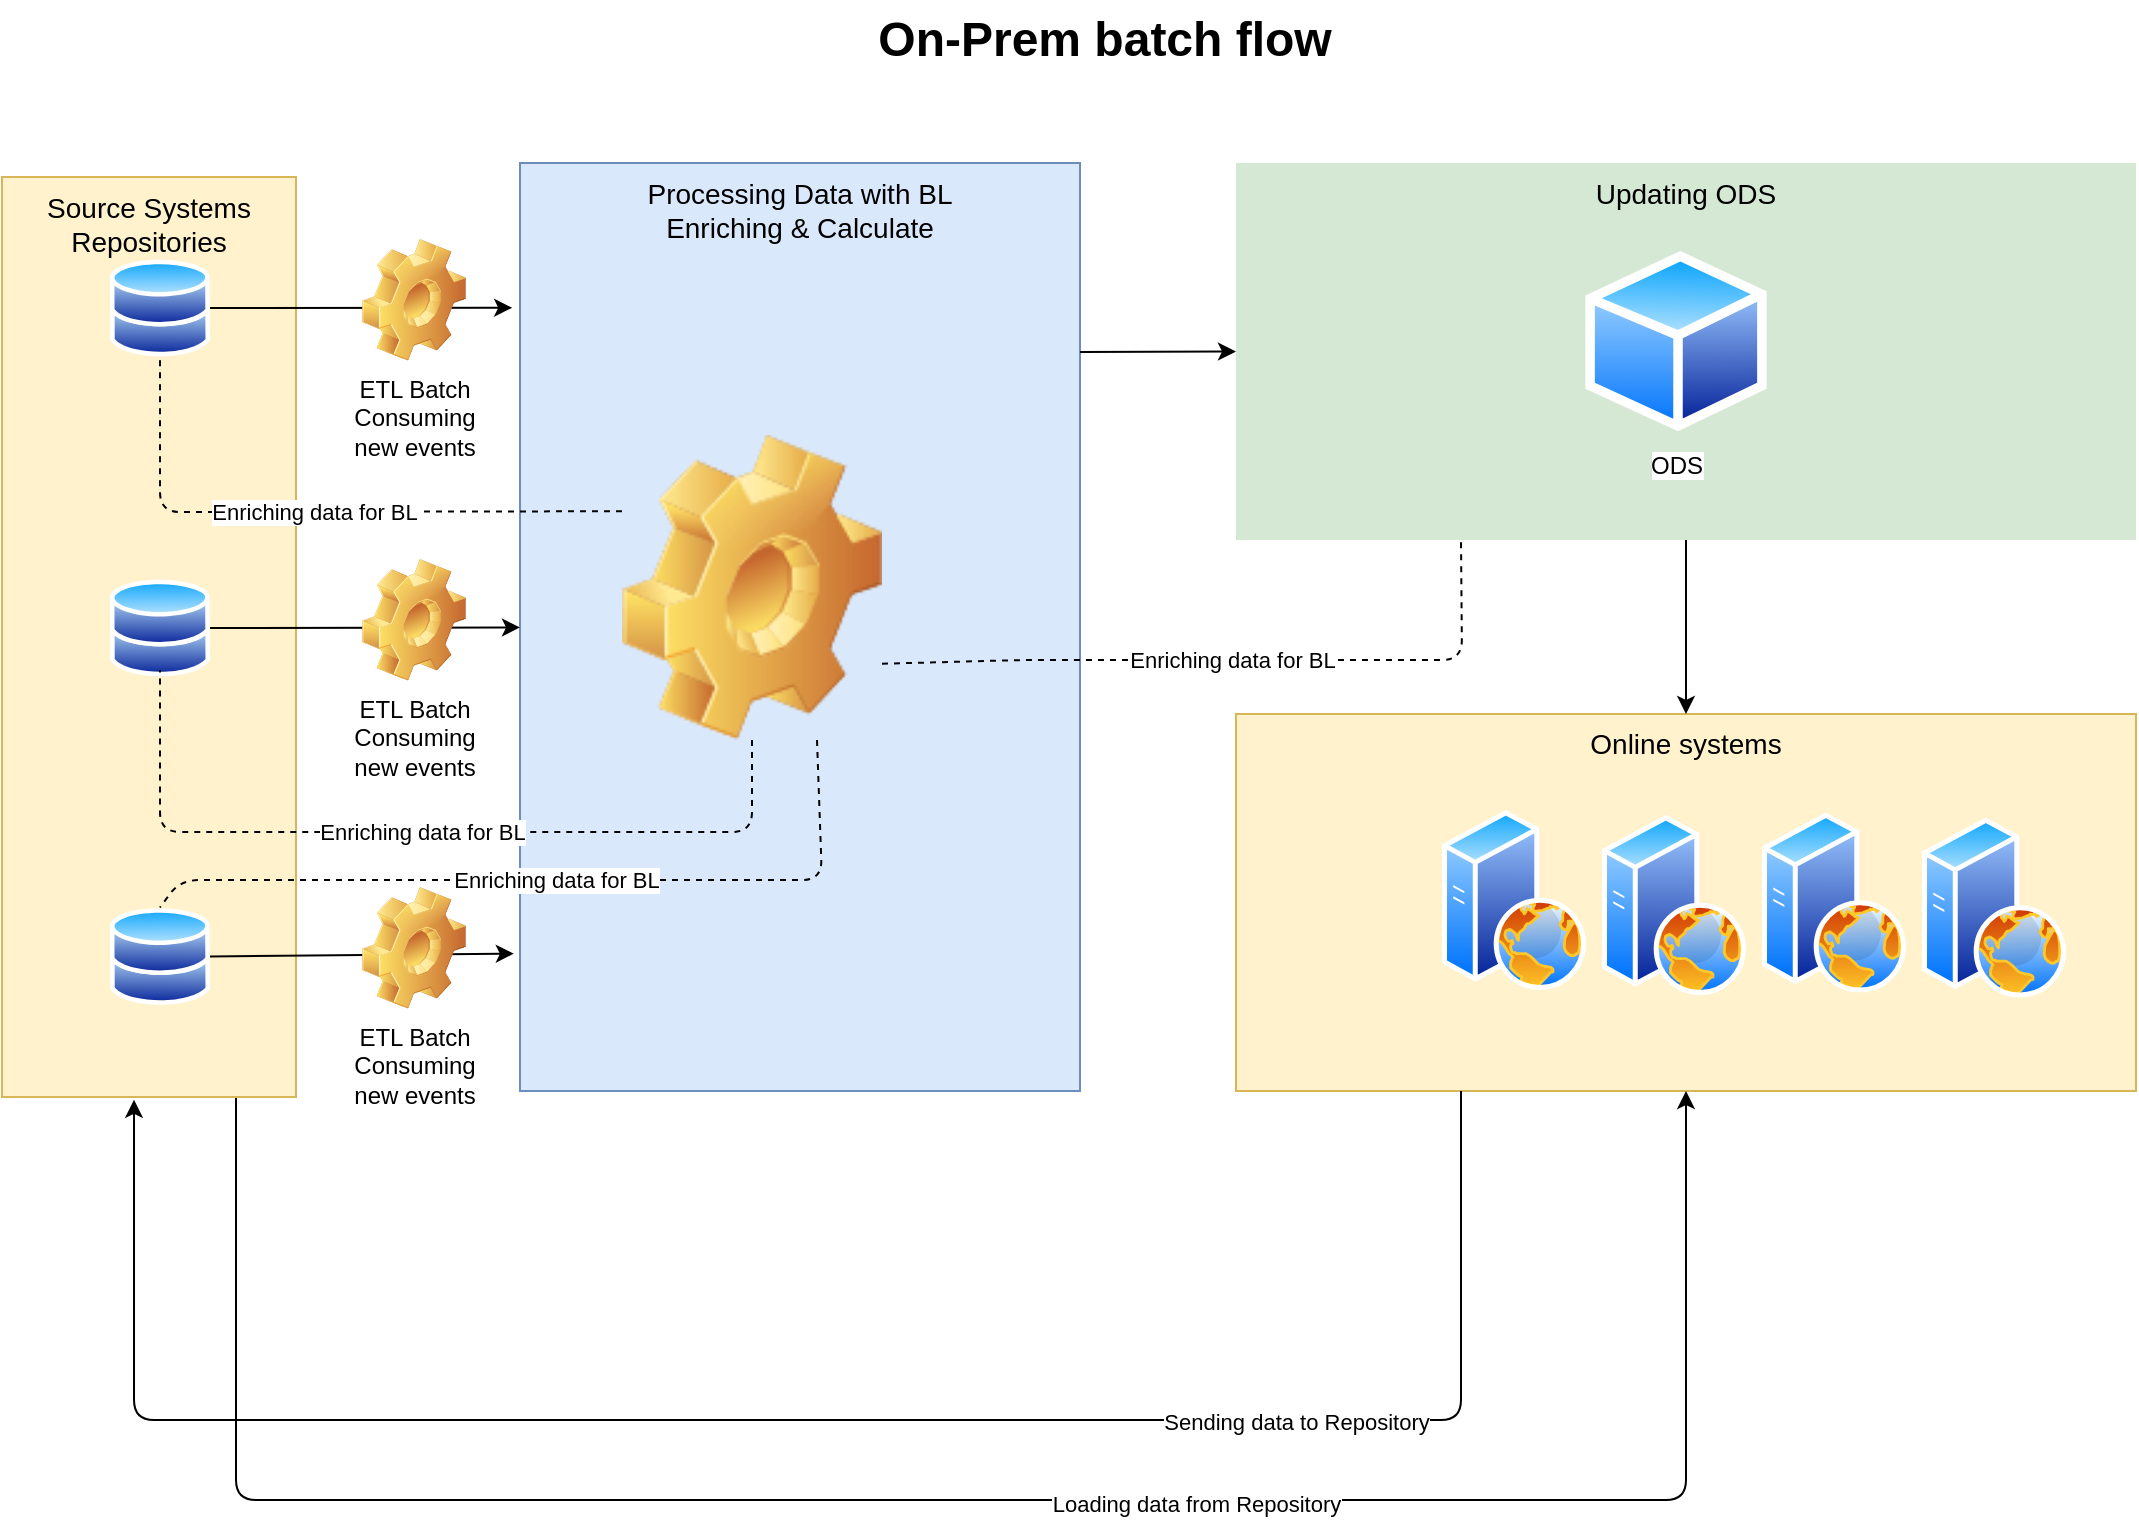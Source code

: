 <mxfile version="13.8.5" type="github">
  <diagram name="Page-1" id="e3a06f82-3646-2815-327d-82caf3d4e204">
    <mxGraphModel dx="1182" dy="732" grid="1" gridSize="10" guides="1" tooltips="1" connect="1" arrows="1" fold="1" page="1" pageScale="1.5" pageWidth="1169" pageHeight="826" background="none" math="0" shadow="0">
      <root>
        <mxCell id="0" style=";html=1;" />
        <mxCell id="1" style=";html=1;" parent="0" />
        <mxCell id="6a7d8f32e03d9370-60" value="Updating ODS" style="whiteSpace=wrap;html=1;fillColor=#d5e8d4;fontSize=14;strokeColor=none;verticalAlign=top;" parent="1" vertex="1">
          <mxGeometry x="657" y="141.5" width="450" height="188.5" as="geometry" />
        </mxCell>
        <mxCell id="6a7d8f32e03d9370-59" value="Processing Data with BL&lt;br&gt;Enriching &amp;amp; Calculate" style="whiteSpace=wrap;html=1;fillColor=#dae8fc;fontSize=14;strokeColor=#6c8ebf;verticalAlign=top;" parent="1" vertex="1">
          <mxGeometry x="299" y="141.5" width="280" height="464" as="geometry" />
        </mxCell>
        <mxCell id="6a7d8f32e03d9370-57" value="Source Systems&lt;br&gt;Repositories" style="whiteSpace=wrap;html=1;fillColor=#fff2cc;fontSize=14;strokeColor=#d6b656;verticalAlign=top;" parent="1" vertex="1">
          <mxGeometry x="40" y="148.5" width="147" height="460" as="geometry" />
        </mxCell>
        <mxCell id="6a7d8f32e03d9370-62" value="On-Prem batch flow" style="text;strokeColor=none;fillColor=none;html=1;fontSize=24;fontStyle=1;verticalAlign=middle;align=center;" parent="1" vertex="1">
          <mxGeometry x="160" y="60" width="861" height="40" as="geometry" />
        </mxCell>
        <mxCell id="v40ORNjY-woeDNZ2NIp7-6" value="" style="aspect=fixed;perimeter=ellipsePerimeter;html=1;align=center;shadow=0;dashed=0;spacingTop=3;image;image=img/lib/active_directory/databases.svg;" vertex="1" parent="1">
          <mxGeometry x="94" y="189.5" width="50" height="49" as="geometry" />
        </mxCell>
        <mxCell id="v40ORNjY-woeDNZ2NIp7-7" value="" style="aspect=fixed;perimeter=ellipsePerimeter;html=1;align=center;shadow=0;dashed=0;spacingTop=3;image;image=img/lib/active_directory/databases.svg;" vertex="1" parent="1">
          <mxGeometry x="94" y="349.5" width="50" height="49" as="geometry" />
        </mxCell>
        <mxCell id="v40ORNjY-woeDNZ2NIp7-8" value="" style="aspect=fixed;perimeter=ellipsePerimeter;html=1;align=center;shadow=0;dashed=0;spacingTop=3;image;image=img/lib/active_directory/databases.svg;" vertex="1" parent="1">
          <mxGeometry x="94" y="513.75" width="50" height="49" as="geometry" />
        </mxCell>
        <mxCell id="v40ORNjY-woeDNZ2NIp7-10" value="" style="shape=image;html=1;verticalLabelPosition=bottom;verticalAlign=top;imageAspect=1;aspect=fixed;image=img/clipart/Gear_128x128.png" vertex="1" parent="1">
          <mxGeometry x="350" y="277.5" width="130" height="152.5" as="geometry" />
        </mxCell>
        <mxCell id="v40ORNjY-woeDNZ2NIp7-11" value="" style="endArrow=none;dashed=1;html=1;entryX=0.5;entryY=1;entryDx=0;entryDy=0;exitX=0;exitY=0.25;exitDx=0;exitDy=0;" edge="1" parent="1" source="v40ORNjY-woeDNZ2NIp7-10" target="v40ORNjY-woeDNZ2NIp7-6">
          <mxGeometry width="50" height="50" relative="1" as="geometry">
            <mxPoint x="580" y="480" as="sourcePoint" />
            <mxPoint x="630" y="430" as="targetPoint" />
            <Array as="points">
              <mxPoint x="119" y="316" />
            </Array>
          </mxGeometry>
        </mxCell>
        <mxCell id="v40ORNjY-woeDNZ2NIp7-12" value="Enriching data for BL" style="edgeLabel;html=1;align=center;verticalAlign=middle;resizable=0;points=[];" vertex="1" connectable="0" parent="v40ORNjY-woeDNZ2NIp7-11">
          <mxGeometry x="-0.002" relative="1" as="geometry">
            <mxPoint as="offset" />
          </mxGeometry>
        </mxCell>
        <mxCell id="v40ORNjY-woeDNZ2NIp7-13" value="" style="endArrow=none;dashed=1;html=1;exitX=0.5;exitY=1;exitDx=0;exitDy=0;" edge="1" parent="1" source="v40ORNjY-woeDNZ2NIp7-10">
          <mxGeometry width="50" height="50" relative="1" as="geometry">
            <mxPoint x="350" y="475.625" as="sourcePoint" />
            <mxPoint x="119" y="395" as="targetPoint" />
            <Array as="points">
              <mxPoint x="415" y="476" />
              <mxPoint x="119" y="476" />
            </Array>
          </mxGeometry>
        </mxCell>
        <mxCell id="v40ORNjY-woeDNZ2NIp7-14" value="Enriching data for BL" style="edgeLabel;html=1;align=center;verticalAlign=middle;resizable=0;points=[];" vertex="1" connectable="0" parent="v40ORNjY-woeDNZ2NIp7-13">
          <mxGeometry x="-0.002" relative="1" as="geometry">
            <mxPoint as="offset" />
          </mxGeometry>
        </mxCell>
        <mxCell id="v40ORNjY-woeDNZ2NIp7-15" value="" style="endArrow=none;dashed=1;html=1;exitX=0.75;exitY=1;exitDx=0;exitDy=0;entryX=0.5;entryY=0;entryDx=0;entryDy=0;" edge="1" parent="1" source="v40ORNjY-woeDNZ2NIp7-10" target="v40ORNjY-woeDNZ2NIp7-8">
          <mxGeometry width="50" height="50" relative="1" as="geometry">
            <mxPoint x="425" y="544.75" as="sourcePoint" />
            <mxPoint x="129" y="520" as="targetPoint" />
            <Array as="points">
              <mxPoint x="450" y="500" />
              <mxPoint x="129" y="500" />
            </Array>
          </mxGeometry>
        </mxCell>
        <mxCell id="v40ORNjY-woeDNZ2NIp7-16" value="Enriching data for BL" style="edgeLabel;html=1;align=center;verticalAlign=middle;resizable=0;points=[];" vertex="1" connectable="0" parent="v40ORNjY-woeDNZ2NIp7-15">
          <mxGeometry x="-0.002" relative="1" as="geometry">
            <mxPoint as="offset" />
          </mxGeometry>
        </mxCell>
        <mxCell id="v40ORNjY-woeDNZ2NIp7-17" value="ODS" style="aspect=fixed;perimeter=ellipsePerimeter;html=1;align=center;shadow=0;dashed=0;spacingTop=3;image;image=img/lib/active_directory/generic_node.svg;" vertex="1" parent="1">
          <mxGeometry x="831" y="185.5" width="92" height="90.16" as="geometry" />
        </mxCell>
        <mxCell id="v40ORNjY-woeDNZ2NIp7-18" value="Online systems" style="whiteSpace=wrap;html=1;fillColor=#fff2cc;fontSize=14;strokeColor=#d6b656;verticalAlign=top;" vertex="1" parent="1">
          <mxGeometry x="657" y="417" width="450" height="188.5" as="geometry" />
        </mxCell>
        <mxCell id="v40ORNjY-woeDNZ2NIp7-19" value="" style="edgeStyle=segmentEdgeStyle;endArrow=classic;html=1;exitX=0.5;exitY=1;exitDx=0;exitDy=0;entryX=0.5;entryY=0;entryDx=0;entryDy=0;" edge="1" parent="1" source="6a7d8f32e03d9370-60" target="v40ORNjY-woeDNZ2NIp7-18">
          <mxGeometry width="50" height="50" relative="1" as="geometry">
            <mxPoint x="560" y="480" as="sourcePoint" />
            <mxPoint x="610" y="430" as="targetPoint" />
          </mxGeometry>
        </mxCell>
        <mxCell id="v40ORNjY-woeDNZ2NIp7-20" value="" style="aspect=fixed;perimeter=ellipsePerimeter;html=1;align=center;shadow=0;dashed=0;spacingTop=3;image;image=img/lib/active_directory/web_server.svg;" vertex="1" parent="1">
          <mxGeometry x="1000" y="468.75" width="72" height="90" as="geometry" />
        </mxCell>
        <mxCell id="v40ORNjY-woeDNZ2NIp7-22" value="" style="aspect=fixed;perimeter=ellipsePerimeter;html=1;align=center;shadow=0;dashed=0;spacingTop=3;image;image=img/lib/active_directory/web_server.svg;" vertex="1" parent="1">
          <mxGeometry x="920" y="466.25" width="72" height="90" as="geometry" />
        </mxCell>
        <mxCell id="v40ORNjY-woeDNZ2NIp7-23" value="" style="aspect=fixed;perimeter=ellipsePerimeter;html=1;align=center;shadow=0;dashed=0;spacingTop=3;image;image=img/lib/active_directory/web_server.svg;" vertex="1" parent="1">
          <mxGeometry x="840" y="467.5" width="72" height="90" as="geometry" />
        </mxCell>
        <mxCell id="v40ORNjY-woeDNZ2NIp7-24" value="" style="aspect=fixed;perimeter=ellipsePerimeter;html=1;align=center;shadow=0;dashed=0;spacingTop=3;image;image=img/lib/active_directory/web_server.svg;" vertex="1" parent="1">
          <mxGeometry x="760" y="465" width="72" height="90" as="geometry" />
        </mxCell>
        <mxCell id="v40ORNjY-woeDNZ2NIp7-25" value="" style="edgeStyle=elbowEdgeStyle;elbow=vertical;endArrow=classic;html=1;exitX=0.25;exitY=1;exitDx=0;exitDy=0;entryX=0.449;entryY=1.003;entryDx=0;entryDy=0;entryPerimeter=0;" edge="1" parent="1" source="v40ORNjY-woeDNZ2NIp7-18" target="6a7d8f32e03d9370-57">
          <mxGeometry width="50" height="50" relative="1" as="geometry">
            <mxPoint x="560" y="480" as="sourcePoint" />
            <mxPoint x="610" y="430" as="targetPoint" />
            <Array as="points">
              <mxPoint x="420" y="770" />
            </Array>
          </mxGeometry>
        </mxCell>
        <mxCell id="v40ORNjY-woeDNZ2NIp7-32" value="Sending data to Repository" style="edgeLabel;html=1;align=center;verticalAlign=middle;resizable=0;points=[];" vertex="1" connectable="0" parent="v40ORNjY-woeDNZ2NIp7-25">
          <mxGeometry x="-0.667" y="-84" relative="1" as="geometry">
            <mxPoint x="-83" y="85" as="offset" />
          </mxGeometry>
        </mxCell>
        <mxCell id="v40ORNjY-woeDNZ2NIp7-26" value="" style="edgeStyle=segmentEdgeStyle;endArrow=classic;html=1;exitX=0.796;exitY=1.001;exitDx=0;exitDy=0;exitPerimeter=0;entryX=0.5;entryY=1;entryDx=0;entryDy=0;" edge="1" parent="1" source="6a7d8f32e03d9370-57" target="v40ORNjY-woeDNZ2NIp7-18">
          <mxGeometry width="50" height="50" relative="1" as="geometry">
            <mxPoint x="560" y="480" as="sourcePoint" />
            <mxPoint x="610" y="430" as="targetPoint" />
            <Array as="points">
              <mxPoint x="157" y="810" />
              <mxPoint x="882" y="810" />
            </Array>
          </mxGeometry>
        </mxCell>
        <mxCell id="v40ORNjY-woeDNZ2NIp7-33" value="Loading data from Repository" style="edgeLabel;html=1;align=center;verticalAlign=middle;resizable=0;points=[];" vertex="1" connectable="0" parent="v40ORNjY-woeDNZ2NIp7-26">
          <mxGeometry x="0.205" y="-2" relative="1" as="geometry">
            <mxPoint as="offset" />
          </mxGeometry>
        </mxCell>
        <mxCell id="v40ORNjY-woeDNZ2NIp7-27" value="" style="endArrow=classic;html=1;entryX=0;entryY=0.5;entryDx=0;entryDy=0;" edge="1" parent="1" target="6a7d8f32e03d9370-60">
          <mxGeometry width="50" height="50" relative="1" as="geometry">
            <mxPoint x="579" y="236" as="sourcePoint" />
            <mxPoint x="610" y="430" as="targetPoint" />
          </mxGeometry>
        </mxCell>
        <mxCell id="v40ORNjY-woeDNZ2NIp7-28" value="" style="endArrow=classic;html=1;exitX=1;exitY=0.5;exitDx=0;exitDy=0;entryX=-0.014;entryY=0.156;entryDx=0;entryDy=0;entryPerimeter=0;" edge="1" parent="1" source="v40ORNjY-woeDNZ2NIp7-6" target="6a7d8f32e03d9370-59">
          <mxGeometry width="50" height="50" relative="1" as="geometry">
            <mxPoint x="560" y="480" as="sourcePoint" />
            <mxPoint x="610" y="430" as="targetPoint" />
          </mxGeometry>
        </mxCell>
        <mxCell id="v40ORNjY-woeDNZ2NIp7-1" value="ETL Batch&lt;br&gt;Consuming &lt;br&gt;new events" style="shape=image;html=1;verticalLabelPosition=bottom;verticalAlign=top;imageAspect=1;aspect=fixed;image=img/clipart/Gear_128x128.png" vertex="1" parent="1">
          <mxGeometry x="220" y="179.5" width="52" height="61" as="geometry" />
        </mxCell>
        <mxCell id="v40ORNjY-woeDNZ2NIp7-30" value="" style="endArrow=classic;html=1;exitX=1;exitY=0.5;exitDx=0;exitDy=0;" edge="1" parent="1" source="v40ORNjY-woeDNZ2NIp7-7" target="6a7d8f32e03d9370-59">
          <mxGeometry width="50" height="50" relative="1" as="geometry">
            <mxPoint x="560" y="480" as="sourcePoint" />
            <mxPoint x="610" y="430" as="targetPoint" />
          </mxGeometry>
        </mxCell>
        <mxCell id="v40ORNjY-woeDNZ2NIp7-31" value="" style="endArrow=classic;html=1;exitX=1;exitY=0.5;exitDx=0;exitDy=0;entryX=-0.011;entryY=0.852;entryDx=0;entryDy=0;entryPerimeter=0;" edge="1" parent="1" source="v40ORNjY-woeDNZ2NIp7-8" target="6a7d8f32e03d9370-59">
          <mxGeometry width="50" height="50" relative="1" as="geometry">
            <mxPoint x="154" y="380" as="sourcePoint" />
            <mxPoint x="309" y="381.839" as="targetPoint" />
          </mxGeometry>
        </mxCell>
        <mxCell id="v40ORNjY-woeDNZ2NIp7-4" value="ETL Batch&lt;br&gt;Consuming &lt;br&gt;new events" style="shape=image;html=1;verticalLabelPosition=bottom;verticalAlign=top;imageAspect=1;aspect=fixed;image=img/clipart/Gear_128x128.png" vertex="1" parent="1">
          <mxGeometry x="220" y="503.5" width="52" height="61" as="geometry" />
        </mxCell>
        <mxCell id="v40ORNjY-woeDNZ2NIp7-3" value="ETL Batch&lt;br&gt;Consuming &lt;br&gt;new events" style="shape=image;html=1;verticalLabelPosition=bottom;verticalAlign=top;imageAspect=1;aspect=fixed;image=img/clipart/Gear_128x128.png" vertex="1" parent="1">
          <mxGeometry x="220" y="339.5" width="52" height="61" as="geometry" />
        </mxCell>
        <mxCell id="v40ORNjY-woeDNZ2NIp7-34" value="" style="endArrow=none;dashed=1;html=1;exitX=1;exitY=0.75;exitDx=0;exitDy=0;entryX=0.25;entryY=1;entryDx=0;entryDy=0;" edge="1" parent="1" source="v40ORNjY-woeDNZ2NIp7-10" target="6a7d8f32e03d9370-60">
          <mxGeometry width="50" height="50" relative="1" as="geometry">
            <mxPoint x="457.5" y="440" as="sourcePoint" />
            <mxPoint x="129" y="523.75" as="targetPoint" />
            <Array as="points">
              <mxPoint x="550" y="390" />
              <mxPoint x="770" y="390" />
            </Array>
          </mxGeometry>
        </mxCell>
        <mxCell id="v40ORNjY-woeDNZ2NIp7-35" value="Enriching data for BL" style="edgeLabel;html=1;align=center;verticalAlign=middle;resizable=0;points=[];" vertex="1" connectable="0" parent="v40ORNjY-woeDNZ2NIp7-34">
          <mxGeometry x="-0.002" relative="1" as="geometry">
            <mxPoint as="offset" />
          </mxGeometry>
        </mxCell>
      </root>
    </mxGraphModel>
  </diagram>
</mxfile>
